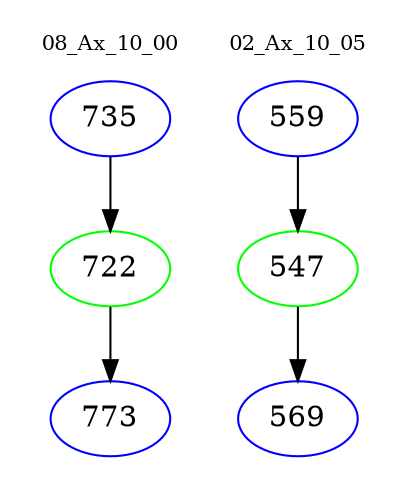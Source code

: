 digraph{
subgraph cluster_0 {
color = white
label = "08_Ax_10_00";
fontsize=10;
T0_735 [label="735", color="blue"]
T0_735 -> T0_722 [color="black"]
T0_722 [label="722", color="green"]
T0_722 -> T0_773 [color="black"]
T0_773 [label="773", color="blue"]
}
subgraph cluster_1 {
color = white
label = "02_Ax_10_05";
fontsize=10;
T1_559 [label="559", color="blue"]
T1_559 -> T1_547 [color="black"]
T1_547 [label="547", color="green"]
T1_547 -> T1_569 [color="black"]
T1_569 [label="569", color="blue"]
}
}

